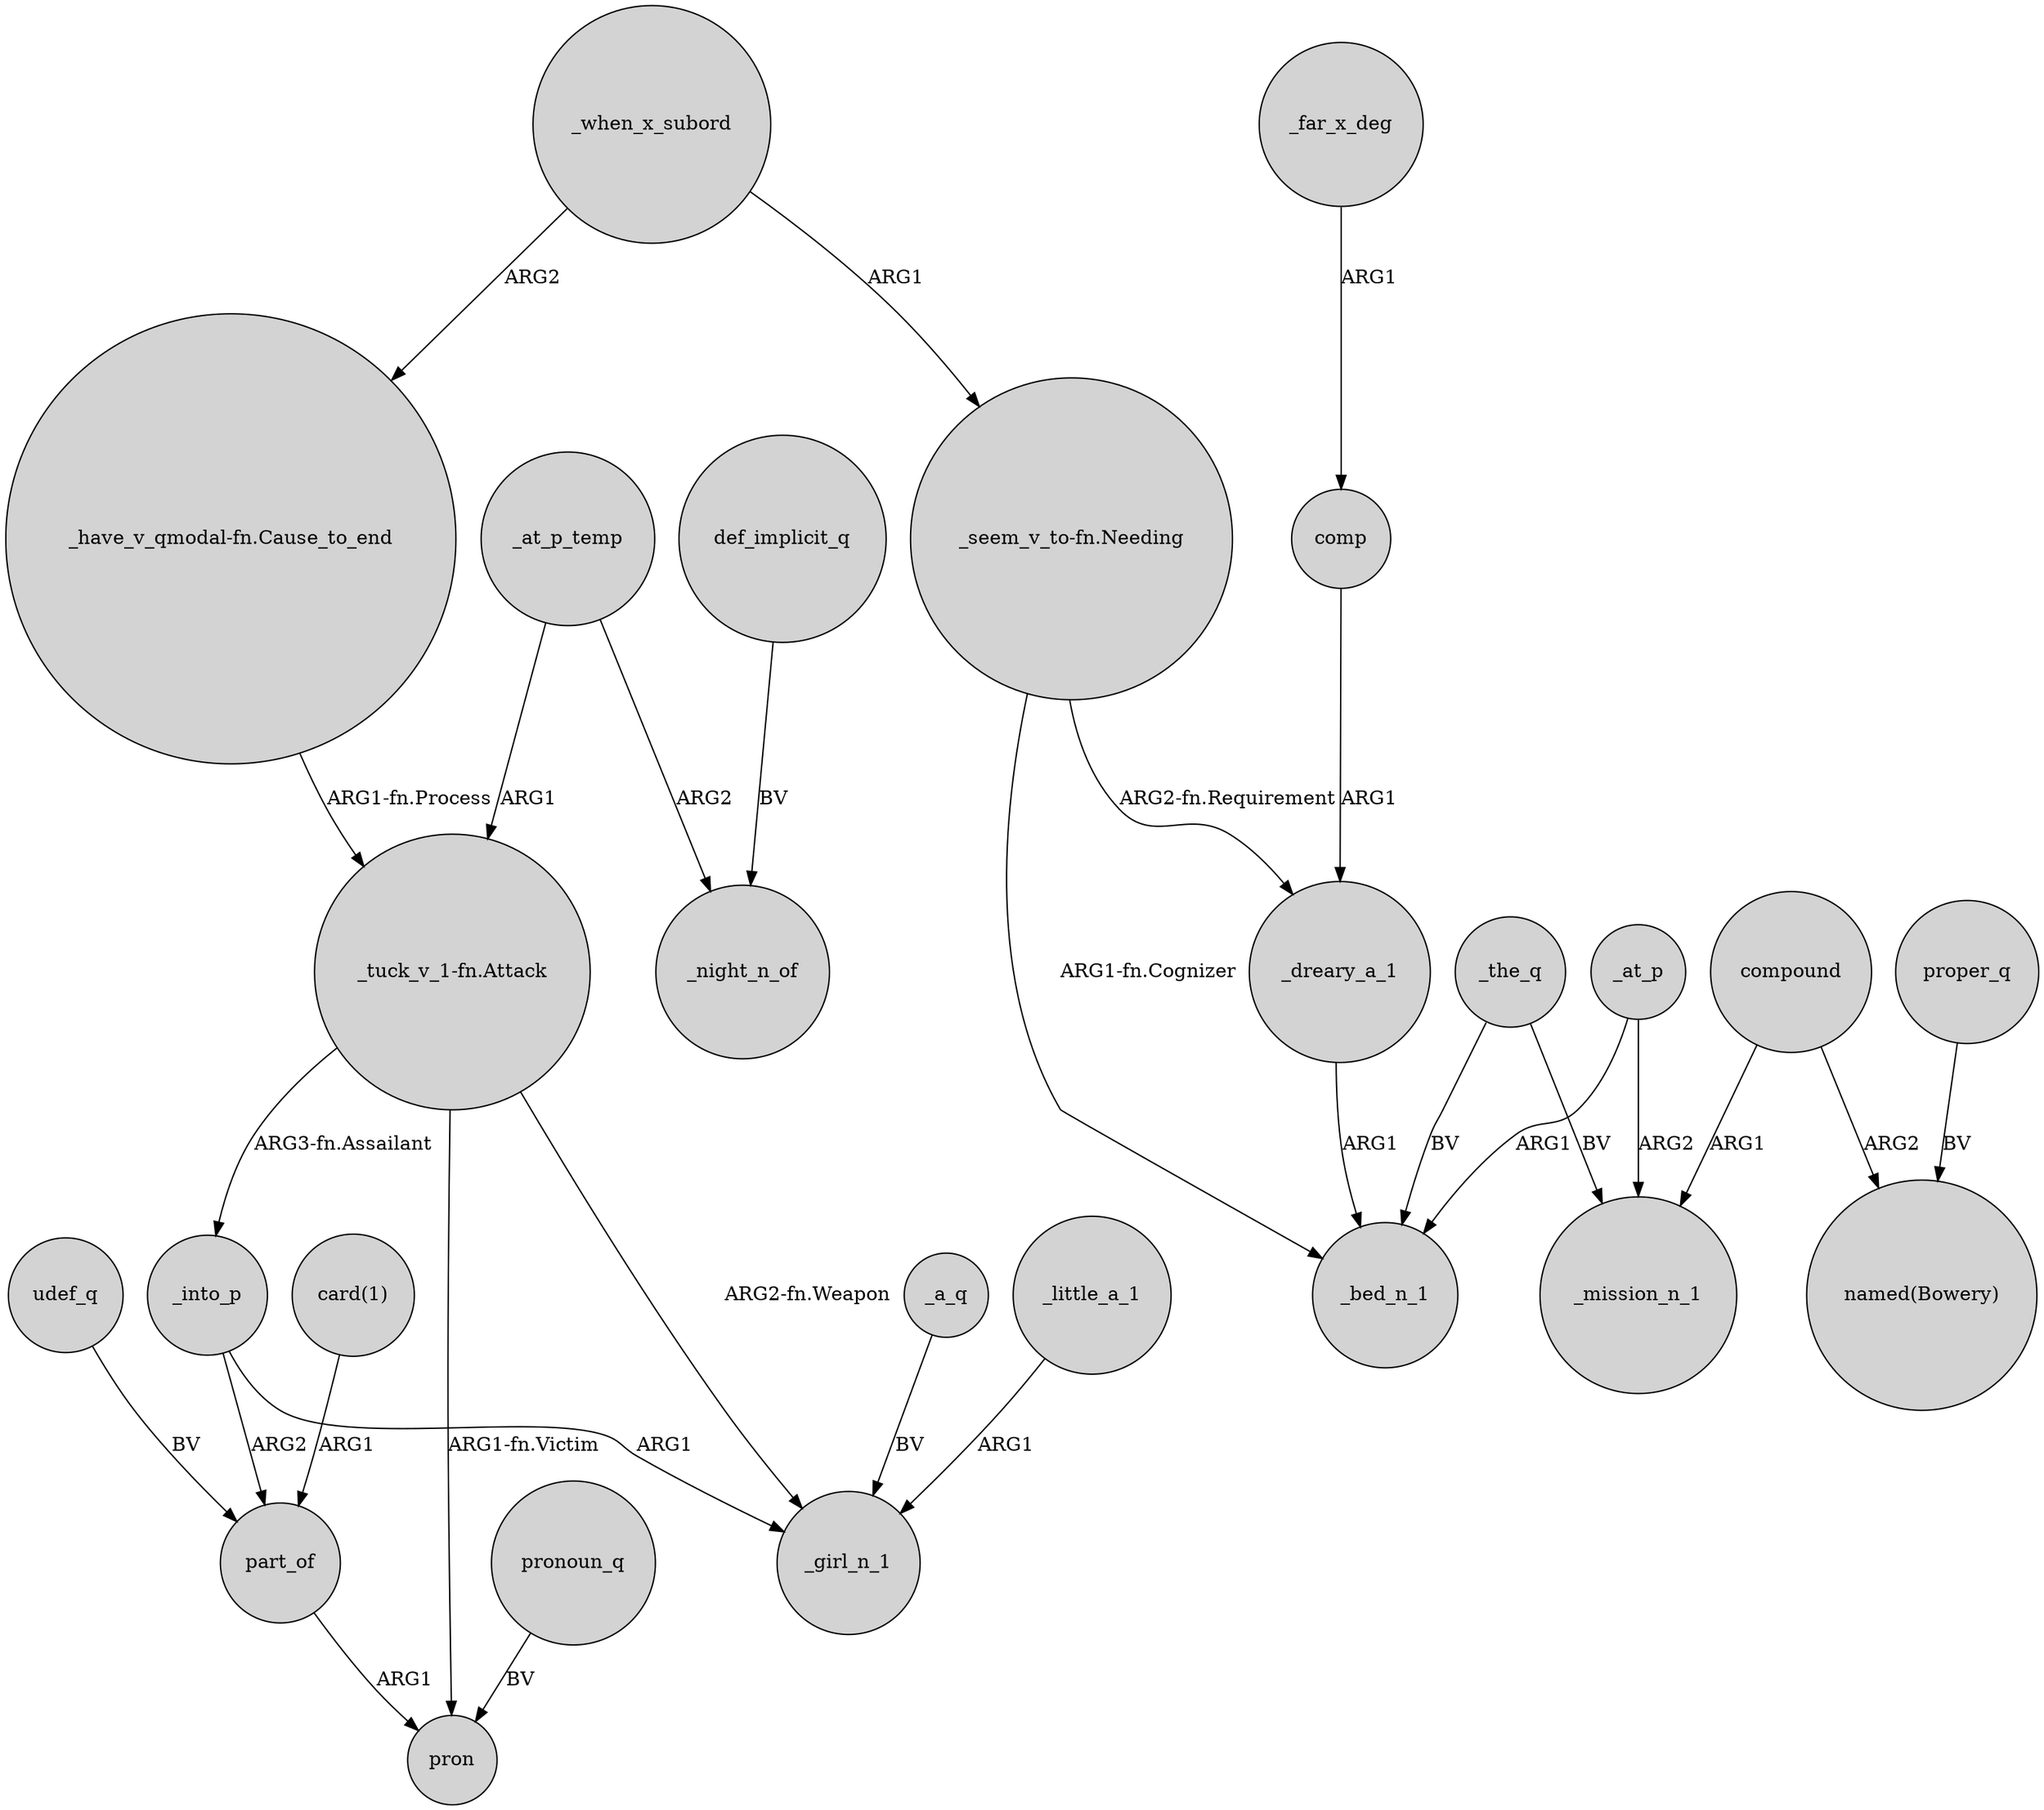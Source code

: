 digraph {
	node [shape=circle style=filled]
	_when_x_subord -> "_have_v_qmodal-fn.Cause_to_end" [label=ARG2]
	udef_q -> part_of [label=BV]
	"_seem_v_to-fn.Needing" -> _bed_n_1 [label="ARG1-fn.Cognizer"]
	"_have_v_qmodal-fn.Cause_to_end" -> "_tuck_v_1-fn.Attack" [label="ARG1-fn.Process"]
	compound -> _mission_n_1 [label=ARG1]
	_into_p -> _girl_n_1 [label=ARG1]
	_into_p -> part_of [label=ARG2]
	_far_x_deg -> comp [label=ARG1]
	proper_q -> "named(Bowery)" [label=BV]
	_at_p_temp -> "_tuck_v_1-fn.Attack" [label=ARG1]
	"_seem_v_to-fn.Needing" -> _dreary_a_1 [label="ARG2-fn.Requirement"]
	_the_q -> _mission_n_1 [label=BV]
	def_implicit_q -> _night_n_of [label=BV]
	comp -> _dreary_a_1 [label=ARG1]
	"_tuck_v_1-fn.Attack" -> pron [label="ARG1-fn.Victim"]
	"_tuck_v_1-fn.Attack" -> _girl_n_1 [label="ARG2-fn.Weapon"]
	compound -> "named(Bowery)" [label=ARG2]
	part_of -> pron [label=ARG1]
	_a_q -> _girl_n_1 [label=BV]
	_dreary_a_1 -> _bed_n_1 [label=ARG1]
	_at_p -> _bed_n_1 [label=ARG1]
	_little_a_1 -> _girl_n_1 [label=ARG1]
	_the_q -> _bed_n_1 [label=BV]
	_at_p -> _mission_n_1 [label=ARG2]
	pronoun_q -> pron [label=BV]
	_at_p_temp -> _night_n_of [label=ARG2]
	"_tuck_v_1-fn.Attack" -> _into_p [label="ARG3-fn.Assailant"]
	_when_x_subord -> "_seem_v_to-fn.Needing" [label=ARG1]
	"card(1)" -> part_of [label=ARG1]
}
